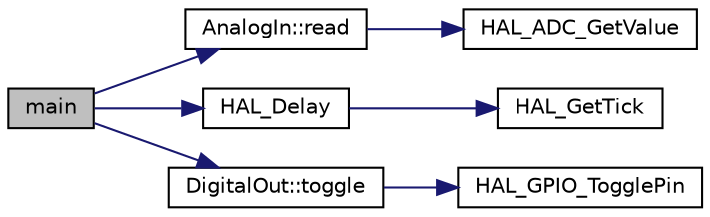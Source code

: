 digraph "main"
{
  edge [fontname="Helvetica",fontsize="10",labelfontname="Helvetica",labelfontsize="10"];
  node [fontname="Helvetica",fontsize="10",shape=record];
  rankdir="LR";
  Node0 [label="main",height=0.2,width=0.4,color="black", fillcolor="grey75", style="filled", fontcolor="black"];
  Node0 -> Node1 [color="midnightblue",fontsize="10",style="solid",fontname="Helvetica"];
  Node1 [label="AnalogIn::read",height=0.2,width=0.4,color="black", fillcolor="white", style="filled",URL="$class_analog_in.html#a5ee39b39226627eebeb7866eb85e0b24"];
  Node1 -> Node2 [color="midnightblue",fontsize="10",style="solid",fontname="Helvetica"];
  Node2 [label="HAL_ADC_GetValue",height=0.2,width=0.4,color="black", fillcolor="white", style="filled",URL="$group___a_d_c___exported___functions___group2.html#ga421008ca3885339acb12f400958ffbe4"];
  Node0 -> Node3 [color="midnightblue",fontsize="10",style="solid",fontname="Helvetica"];
  Node3 [label="HAL_Delay",height=0.2,width=0.4,color="black", fillcolor="white", style="filled",URL="$group___h_a_l___exported___functions___group2.html#gaef87d3fec667bb34c418f5687e8204c1",tooltip="This function provides accurate delay (in milliseconds) based on variable incremented. "];
  Node3 -> Node4 [color="midnightblue",fontsize="10",style="solid",fontname="Helvetica"];
  Node4 [label="HAL_GetTick",height=0.2,width=0.4,color="black", fillcolor="white", style="filled",URL="$group___h_a_l___exported___functions___group2.html#gac9b3a85a73735ac840d0dcb59bc0fdd6",tooltip="Provides a tick value in millisecond. "];
  Node0 -> Node5 [color="midnightblue",fontsize="10",style="solid",fontname="Helvetica"];
  Node5 [label="DigitalOut::toggle",height=0.2,width=0.4,color="black", fillcolor="white", style="filled",URL="$class_digital_out.html#a17393169f751e56e7998ef0d57ab6c05",tooltip="Toggle pin output. "];
  Node5 -> Node6 [color="midnightblue",fontsize="10",style="solid",fontname="Helvetica"];
  Node6 [label="HAL_GPIO_TogglePin",height=0.2,width=0.4,color="black", fillcolor="white", style="filled",URL="$group___g_p_i_o___exported___functions___group2.html#gaf5e0c89f752de5cdedcc30db068133f6"];
}
